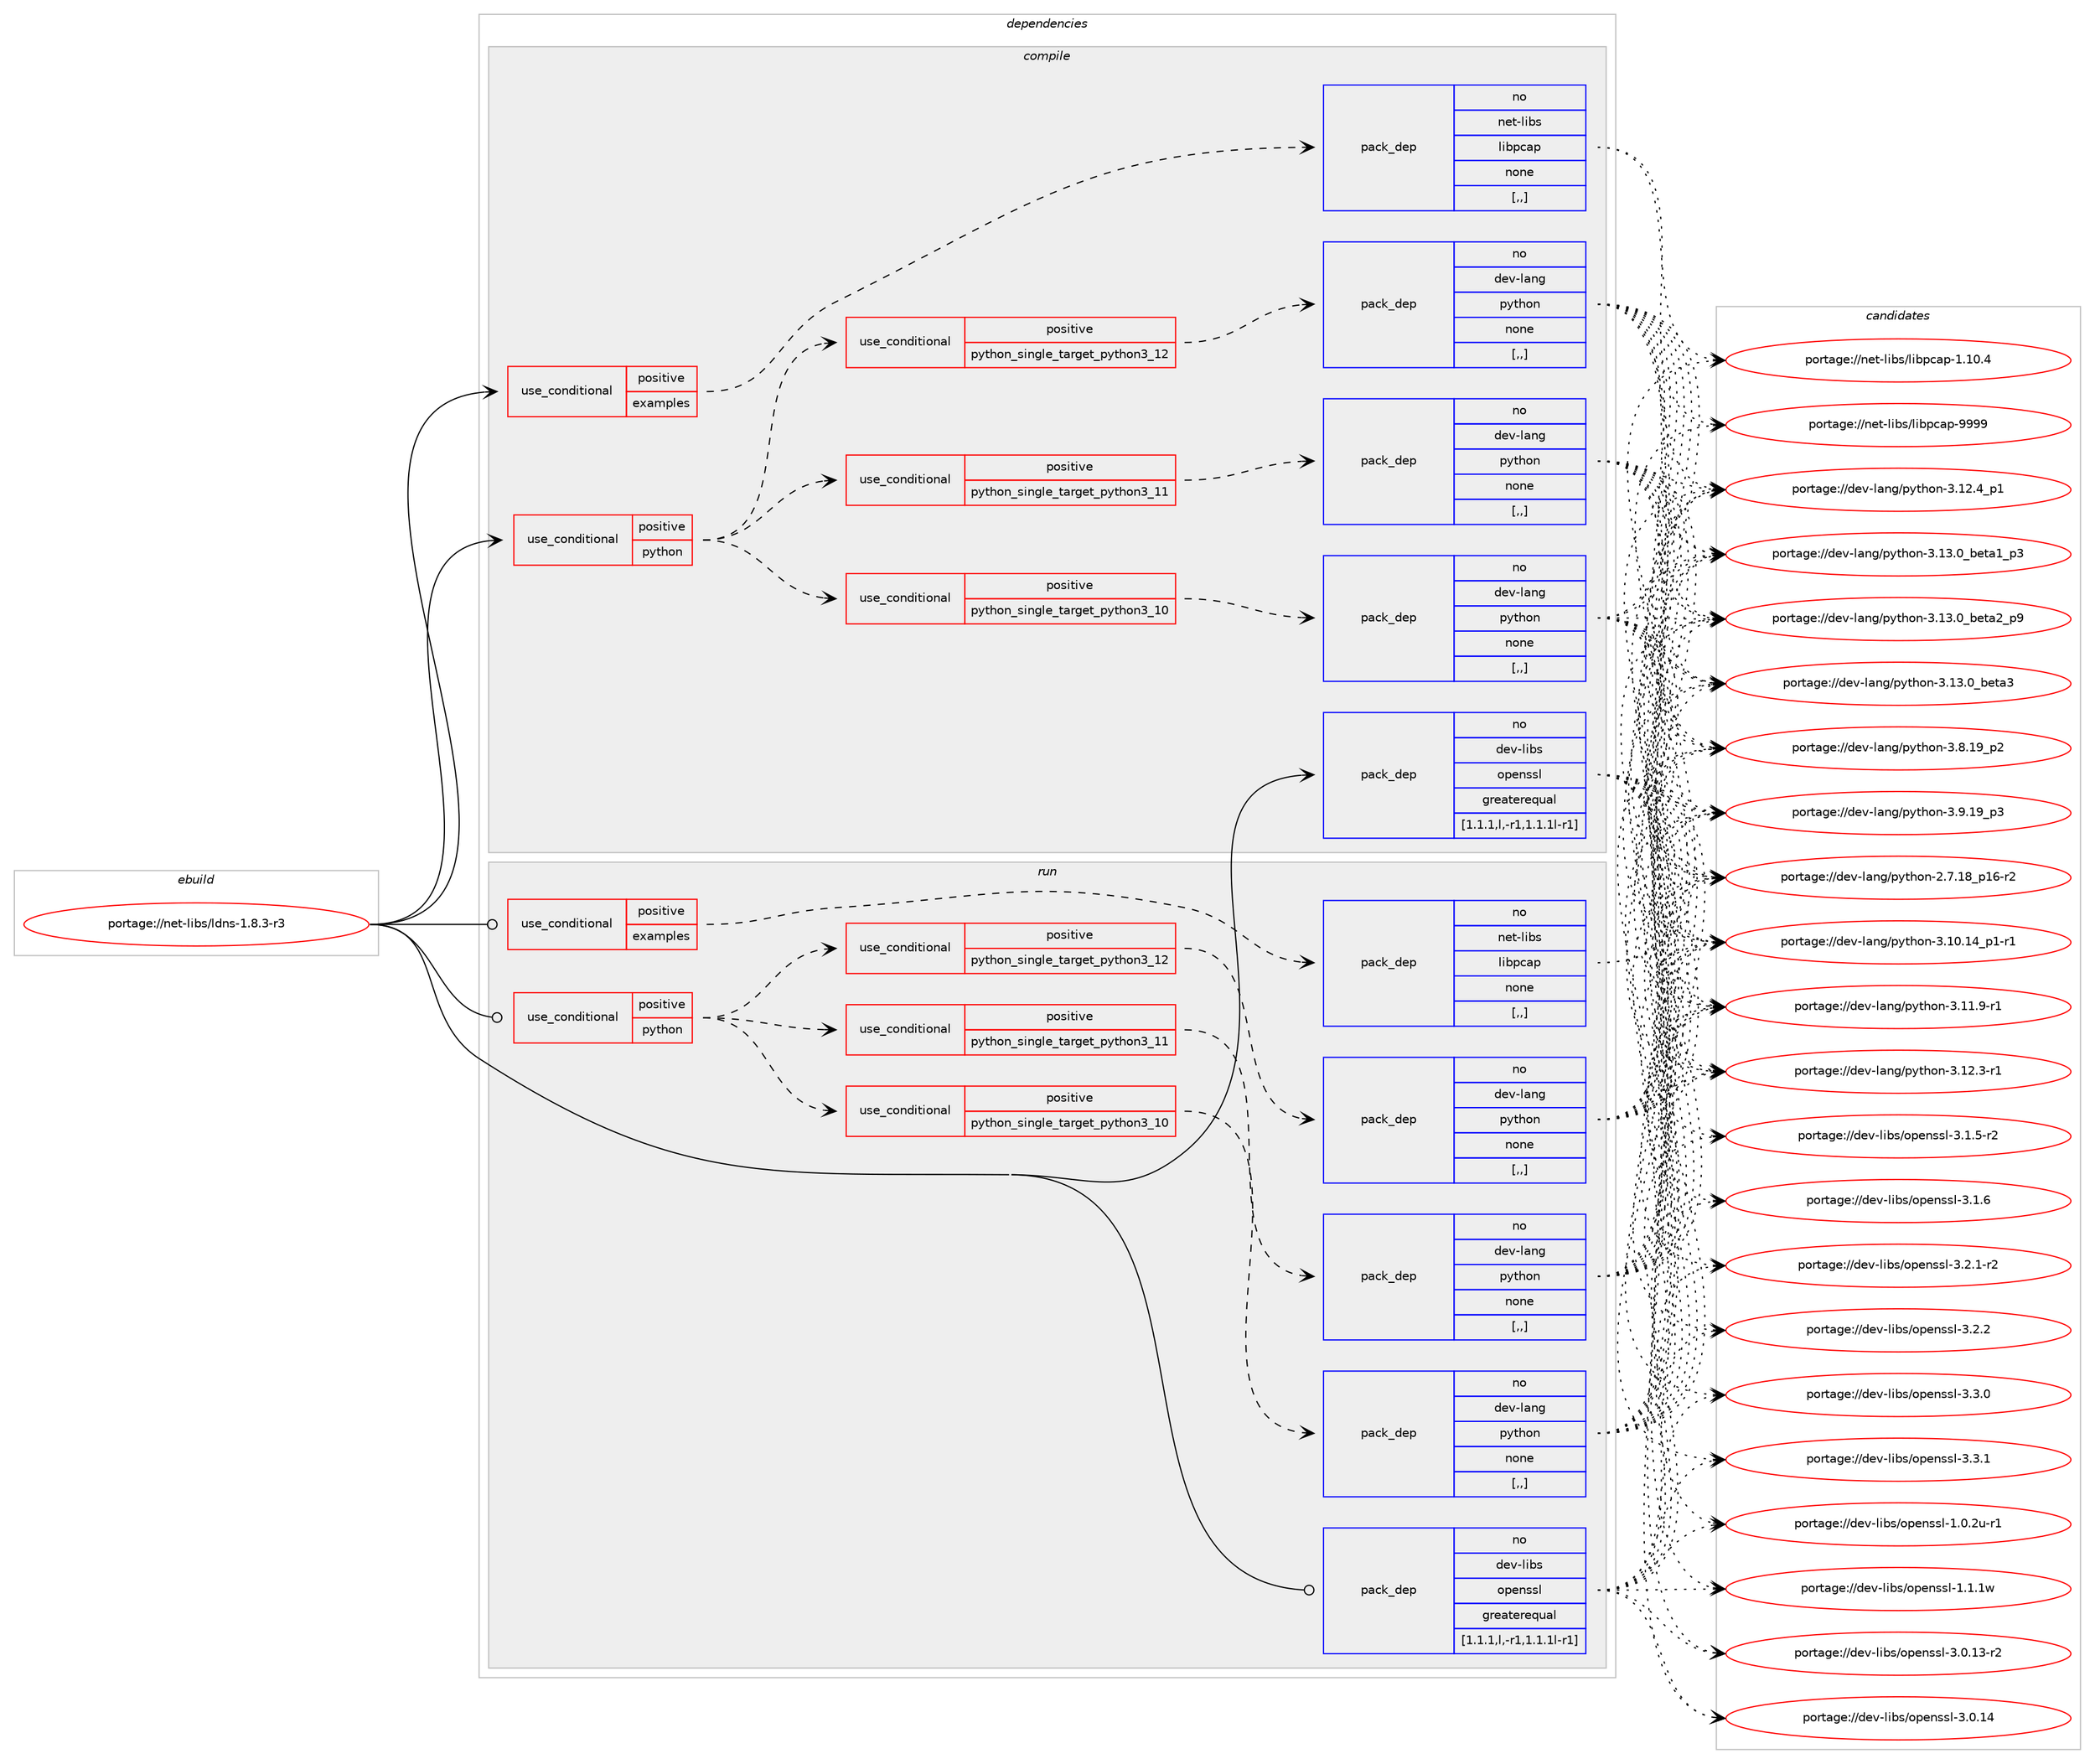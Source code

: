 digraph prolog {

# *************
# Graph options
# *************

newrank=true;
concentrate=true;
compound=true;
graph [rankdir=LR,fontname=Helvetica,fontsize=10,ranksep=1.5];#, ranksep=2.5, nodesep=0.2];
edge  [arrowhead=vee];
node  [fontname=Helvetica,fontsize=10];

# **********
# The ebuild
# **********

subgraph cluster_leftcol {
color=gray;
rank=same;
label=<<i>ebuild</i>>;
id [label="portage://net-libs/ldns-1.8.3-r3", color=red, width=4, href="../net-libs/ldns-1.8.3-r3.svg"];
}

# ****************
# The dependencies
# ****************

subgraph cluster_midcol {
color=gray;
label=<<i>dependencies</i>>;
subgraph cluster_compile {
fillcolor="#eeeeee";
style=filled;
label=<<i>compile</i>>;
subgraph cond91100 {
dependency350149 [label=<<TABLE BORDER="0" CELLBORDER="1" CELLSPACING="0" CELLPADDING="4"><TR><TD ROWSPAN="3" CELLPADDING="10">use_conditional</TD></TR><TR><TD>positive</TD></TR><TR><TD>examples</TD></TR></TABLE>>, shape=none, color=red];
subgraph pack256457 {
dependency350150 [label=<<TABLE BORDER="0" CELLBORDER="1" CELLSPACING="0" CELLPADDING="4" WIDTH="220"><TR><TD ROWSPAN="6" CELLPADDING="30">pack_dep</TD></TR><TR><TD WIDTH="110">no</TD></TR><TR><TD>net-libs</TD></TR><TR><TD>libpcap</TD></TR><TR><TD>none</TD></TR><TR><TD>[,,]</TD></TR></TABLE>>, shape=none, color=blue];
}
dependency350149:e -> dependency350150:w [weight=20,style="dashed",arrowhead="vee"];
}
id:e -> dependency350149:w [weight=20,style="solid",arrowhead="vee"];
subgraph cond91101 {
dependency350151 [label=<<TABLE BORDER="0" CELLBORDER="1" CELLSPACING="0" CELLPADDING="4"><TR><TD ROWSPAN="3" CELLPADDING="10">use_conditional</TD></TR><TR><TD>positive</TD></TR><TR><TD>python</TD></TR></TABLE>>, shape=none, color=red];
subgraph cond91102 {
dependency350152 [label=<<TABLE BORDER="0" CELLBORDER="1" CELLSPACING="0" CELLPADDING="4"><TR><TD ROWSPAN="3" CELLPADDING="10">use_conditional</TD></TR><TR><TD>positive</TD></TR><TR><TD>python_single_target_python3_10</TD></TR></TABLE>>, shape=none, color=red];
subgraph pack256458 {
dependency350153 [label=<<TABLE BORDER="0" CELLBORDER="1" CELLSPACING="0" CELLPADDING="4" WIDTH="220"><TR><TD ROWSPAN="6" CELLPADDING="30">pack_dep</TD></TR><TR><TD WIDTH="110">no</TD></TR><TR><TD>dev-lang</TD></TR><TR><TD>python</TD></TR><TR><TD>none</TD></TR><TR><TD>[,,]</TD></TR></TABLE>>, shape=none, color=blue];
}
dependency350152:e -> dependency350153:w [weight=20,style="dashed",arrowhead="vee"];
}
dependency350151:e -> dependency350152:w [weight=20,style="dashed",arrowhead="vee"];
subgraph cond91103 {
dependency350154 [label=<<TABLE BORDER="0" CELLBORDER="1" CELLSPACING="0" CELLPADDING="4"><TR><TD ROWSPAN="3" CELLPADDING="10">use_conditional</TD></TR><TR><TD>positive</TD></TR><TR><TD>python_single_target_python3_11</TD></TR></TABLE>>, shape=none, color=red];
subgraph pack256459 {
dependency350155 [label=<<TABLE BORDER="0" CELLBORDER="1" CELLSPACING="0" CELLPADDING="4" WIDTH="220"><TR><TD ROWSPAN="6" CELLPADDING="30">pack_dep</TD></TR><TR><TD WIDTH="110">no</TD></TR><TR><TD>dev-lang</TD></TR><TR><TD>python</TD></TR><TR><TD>none</TD></TR><TR><TD>[,,]</TD></TR></TABLE>>, shape=none, color=blue];
}
dependency350154:e -> dependency350155:w [weight=20,style="dashed",arrowhead="vee"];
}
dependency350151:e -> dependency350154:w [weight=20,style="dashed",arrowhead="vee"];
subgraph cond91104 {
dependency350156 [label=<<TABLE BORDER="0" CELLBORDER="1" CELLSPACING="0" CELLPADDING="4"><TR><TD ROWSPAN="3" CELLPADDING="10">use_conditional</TD></TR><TR><TD>positive</TD></TR><TR><TD>python_single_target_python3_12</TD></TR></TABLE>>, shape=none, color=red];
subgraph pack256460 {
dependency350157 [label=<<TABLE BORDER="0" CELLBORDER="1" CELLSPACING="0" CELLPADDING="4" WIDTH="220"><TR><TD ROWSPAN="6" CELLPADDING="30">pack_dep</TD></TR><TR><TD WIDTH="110">no</TD></TR><TR><TD>dev-lang</TD></TR><TR><TD>python</TD></TR><TR><TD>none</TD></TR><TR><TD>[,,]</TD></TR></TABLE>>, shape=none, color=blue];
}
dependency350156:e -> dependency350157:w [weight=20,style="dashed",arrowhead="vee"];
}
dependency350151:e -> dependency350156:w [weight=20,style="dashed",arrowhead="vee"];
}
id:e -> dependency350151:w [weight=20,style="solid",arrowhead="vee"];
subgraph pack256461 {
dependency350158 [label=<<TABLE BORDER="0" CELLBORDER="1" CELLSPACING="0" CELLPADDING="4" WIDTH="220"><TR><TD ROWSPAN="6" CELLPADDING="30">pack_dep</TD></TR><TR><TD WIDTH="110">no</TD></TR><TR><TD>dev-libs</TD></TR><TR><TD>openssl</TD></TR><TR><TD>greaterequal</TD></TR><TR><TD>[1.1.1,l,-r1,1.1.1l-r1]</TD></TR></TABLE>>, shape=none, color=blue];
}
id:e -> dependency350158:w [weight=20,style="solid",arrowhead="vee"];
}
subgraph cluster_compileandrun {
fillcolor="#eeeeee";
style=filled;
label=<<i>compile and run</i>>;
}
subgraph cluster_run {
fillcolor="#eeeeee";
style=filled;
label=<<i>run</i>>;
subgraph cond91105 {
dependency350159 [label=<<TABLE BORDER="0" CELLBORDER="1" CELLSPACING="0" CELLPADDING="4"><TR><TD ROWSPAN="3" CELLPADDING="10">use_conditional</TD></TR><TR><TD>positive</TD></TR><TR><TD>examples</TD></TR></TABLE>>, shape=none, color=red];
subgraph pack256462 {
dependency350160 [label=<<TABLE BORDER="0" CELLBORDER="1" CELLSPACING="0" CELLPADDING="4" WIDTH="220"><TR><TD ROWSPAN="6" CELLPADDING="30">pack_dep</TD></TR><TR><TD WIDTH="110">no</TD></TR><TR><TD>net-libs</TD></TR><TR><TD>libpcap</TD></TR><TR><TD>none</TD></TR><TR><TD>[,,]</TD></TR></TABLE>>, shape=none, color=blue];
}
dependency350159:e -> dependency350160:w [weight=20,style="dashed",arrowhead="vee"];
}
id:e -> dependency350159:w [weight=20,style="solid",arrowhead="odot"];
subgraph cond91106 {
dependency350161 [label=<<TABLE BORDER="0" CELLBORDER="1" CELLSPACING="0" CELLPADDING="4"><TR><TD ROWSPAN="3" CELLPADDING="10">use_conditional</TD></TR><TR><TD>positive</TD></TR><TR><TD>python</TD></TR></TABLE>>, shape=none, color=red];
subgraph cond91107 {
dependency350162 [label=<<TABLE BORDER="0" CELLBORDER="1" CELLSPACING="0" CELLPADDING="4"><TR><TD ROWSPAN="3" CELLPADDING="10">use_conditional</TD></TR><TR><TD>positive</TD></TR><TR><TD>python_single_target_python3_10</TD></TR></TABLE>>, shape=none, color=red];
subgraph pack256463 {
dependency350163 [label=<<TABLE BORDER="0" CELLBORDER="1" CELLSPACING="0" CELLPADDING="4" WIDTH="220"><TR><TD ROWSPAN="6" CELLPADDING="30">pack_dep</TD></TR><TR><TD WIDTH="110">no</TD></TR><TR><TD>dev-lang</TD></TR><TR><TD>python</TD></TR><TR><TD>none</TD></TR><TR><TD>[,,]</TD></TR></TABLE>>, shape=none, color=blue];
}
dependency350162:e -> dependency350163:w [weight=20,style="dashed",arrowhead="vee"];
}
dependency350161:e -> dependency350162:w [weight=20,style="dashed",arrowhead="vee"];
subgraph cond91108 {
dependency350164 [label=<<TABLE BORDER="0" CELLBORDER="1" CELLSPACING="0" CELLPADDING="4"><TR><TD ROWSPAN="3" CELLPADDING="10">use_conditional</TD></TR><TR><TD>positive</TD></TR><TR><TD>python_single_target_python3_11</TD></TR></TABLE>>, shape=none, color=red];
subgraph pack256464 {
dependency350165 [label=<<TABLE BORDER="0" CELLBORDER="1" CELLSPACING="0" CELLPADDING="4" WIDTH="220"><TR><TD ROWSPAN="6" CELLPADDING="30">pack_dep</TD></TR><TR><TD WIDTH="110">no</TD></TR><TR><TD>dev-lang</TD></TR><TR><TD>python</TD></TR><TR><TD>none</TD></TR><TR><TD>[,,]</TD></TR></TABLE>>, shape=none, color=blue];
}
dependency350164:e -> dependency350165:w [weight=20,style="dashed",arrowhead="vee"];
}
dependency350161:e -> dependency350164:w [weight=20,style="dashed",arrowhead="vee"];
subgraph cond91109 {
dependency350166 [label=<<TABLE BORDER="0" CELLBORDER="1" CELLSPACING="0" CELLPADDING="4"><TR><TD ROWSPAN="3" CELLPADDING="10">use_conditional</TD></TR><TR><TD>positive</TD></TR><TR><TD>python_single_target_python3_12</TD></TR></TABLE>>, shape=none, color=red];
subgraph pack256465 {
dependency350167 [label=<<TABLE BORDER="0" CELLBORDER="1" CELLSPACING="0" CELLPADDING="4" WIDTH="220"><TR><TD ROWSPAN="6" CELLPADDING="30">pack_dep</TD></TR><TR><TD WIDTH="110">no</TD></TR><TR><TD>dev-lang</TD></TR><TR><TD>python</TD></TR><TR><TD>none</TD></TR><TR><TD>[,,]</TD></TR></TABLE>>, shape=none, color=blue];
}
dependency350166:e -> dependency350167:w [weight=20,style="dashed",arrowhead="vee"];
}
dependency350161:e -> dependency350166:w [weight=20,style="dashed",arrowhead="vee"];
}
id:e -> dependency350161:w [weight=20,style="solid",arrowhead="odot"];
subgraph pack256466 {
dependency350168 [label=<<TABLE BORDER="0" CELLBORDER="1" CELLSPACING="0" CELLPADDING="4" WIDTH="220"><TR><TD ROWSPAN="6" CELLPADDING="30">pack_dep</TD></TR><TR><TD WIDTH="110">no</TD></TR><TR><TD>dev-libs</TD></TR><TR><TD>openssl</TD></TR><TR><TD>greaterequal</TD></TR><TR><TD>[1.1.1,l,-r1,1.1.1l-r1]</TD></TR></TABLE>>, shape=none, color=blue];
}
id:e -> dependency350168:w [weight=20,style="solid",arrowhead="odot"];
}
}

# **************
# The candidates
# **************

subgraph cluster_choices {
rank=same;
color=gray;
label=<<i>candidates</i>>;

subgraph choice256457 {
color=black;
nodesep=1;
choice11010111645108105981154710810598112999711245494649484652 [label="portage://net-libs/libpcap-1.10.4", color=red, width=4,href="../net-libs/libpcap-1.10.4.svg"];
choice1101011164510810598115471081059811299971124557575757 [label="portage://net-libs/libpcap-9999", color=red, width=4,href="../net-libs/libpcap-9999.svg"];
dependency350150:e -> choice11010111645108105981154710810598112999711245494649484652:w [style=dotted,weight="100"];
dependency350150:e -> choice1101011164510810598115471081059811299971124557575757:w [style=dotted,weight="100"];
}
subgraph choice256458 {
color=black;
nodesep=1;
choice100101118451089711010347112121116104111110455046554649569511249544511450 [label="portage://dev-lang/python-2.7.18_p16-r2", color=red, width=4,href="../dev-lang/python-2.7.18_p16-r2.svg"];
choice100101118451089711010347112121116104111110455146494846495295112494511449 [label="portage://dev-lang/python-3.10.14_p1-r1", color=red, width=4,href="../dev-lang/python-3.10.14_p1-r1.svg"];
choice100101118451089711010347112121116104111110455146494946574511449 [label="portage://dev-lang/python-3.11.9-r1", color=red, width=4,href="../dev-lang/python-3.11.9-r1.svg"];
choice100101118451089711010347112121116104111110455146495046514511449 [label="portage://dev-lang/python-3.12.3-r1", color=red, width=4,href="../dev-lang/python-3.12.3-r1.svg"];
choice100101118451089711010347112121116104111110455146495046529511249 [label="portage://dev-lang/python-3.12.4_p1", color=red, width=4,href="../dev-lang/python-3.12.4_p1.svg"];
choice10010111845108971101034711212111610411111045514649514648959810111697499511251 [label="portage://dev-lang/python-3.13.0_beta1_p3", color=red, width=4,href="../dev-lang/python-3.13.0_beta1_p3.svg"];
choice10010111845108971101034711212111610411111045514649514648959810111697509511257 [label="portage://dev-lang/python-3.13.0_beta2_p9", color=red, width=4,href="../dev-lang/python-3.13.0_beta2_p9.svg"];
choice1001011184510897110103471121211161041111104551464951464895981011169751 [label="portage://dev-lang/python-3.13.0_beta3", color=red, width=4,href="../dev-lang/python-3.13.0_beta3.svg"];
choice100101118451089711010347112121116104111110455146564649579511250 [label="portage://dev-lang/python-3.8.19_p2", color=red, width=4,href="../dev-lang/python-3.8.19_p2.svg"];
choice100101118451089711010347112121116104111110455146574649579511251 [label="portage://dev-lang/python-3.9.19_p3", color=red, width=4,href="../dev-lang/python-3.9.19_p3.svg"];
dependency350153:e -> choice100101118451089711010347112121116104111110455046554649569511249544511450:w [style=dotted,weight="100"];
dependency350153:e -> choice100101118451089711010347112121116104111110455146494846495295112494511449:w [style=dotted,weight="100"];
dependency350153:e -> choice100101118451089711010347112121116104111110455146494946574511449:w [style=dotted,weight="100"];
dependency350153:e -> choice100101118451089711010347112121116104111110455146495046514511449:w [style=dotted,weight="100"];
dependency350153:e -> choice100101118451089711010347112121116104111110455146495046529511249:w [style=dotted,weight="100"];
dependency350153:e -> choice10010111845108971101034711212111610411111045514649514648959810111697499511251:w [style=dotted,weight="100"];
dependency350153:e -> choice10010111845108971101034711212111610411111045514649514648959810111697509511257:w [style=dotted,weight="100"];
dependency350153:e -> choice1001011184510897110103471121211161041111104551464951464895981011169751:w [style=dotted,weight="100"];
dependency350153:e -> choice100101118451089711010347112121116104111110455146564649579511250:w [style=dotted,weight="100"];
dependency350153:e -> choice100101118451089711010347112121116104111110455146574649579511251:w [style=dotted,weight="100"];
}
subgraph choice256459 {
color=black;
nodesep=1;
choice100101118451089711010347112121116104111110455046554649569511249544511450 [label="portage://dev-lang/python-2.7.18_p16-r2", color=red, width=4,href="../dev-lang/python-2.7.18_p16-r2.svg"];
choice100101118451089711010347112121116104111110455146494846495295112494511449 [label="portage://dev-lang/python-3.10.14_p1-r1", color=red, width=4,href="../dev-lang/python-3.10.14_p1-r1.svg"];
choice100101118451089711010347112121116104111110455146494946574511449 [label="portage://dev-lang/python-3.11.9-r1", color=red, width=4,href="../dev-lang/python-3.11.9-r1.svg"];
choice100101118451089711010347112121116104111110455146495046514511449 [label="portage://dev-lang/python-3.12.3-r1", color=red, width=4,href="../dev-lang/python-3.12.3-r1.svg"];
choice100101118451089711010347112121116104111110455146495046529511249 [label="portage://dev-lang/python-3.12.4_p1", color=red, width=4,href="../dev-lang/python-3.12.4_p1.svg"];
choice10010111845108971101034711212111610411111045514649514648959810111697499511251 [label="portage://dev-lang/python-3.13.0_beta1_p3", color=red, width=4,href="../dev-lang/python-3.13.0_beta1_p3.svg"];
choice10010111845108971101034711212111610411111045514649514648959810111697509511257 [label="portage://dev-lang/python-3.13.0_beta2_p9", color=red, width=4,href="../dev-lang/python-3.13.0_beta2_p9.svg"];
choice1001011184510897110103471121211161041111104551464951464895981011169751 [label="portage://dev-lang/python-3.13.0_beta3", color=red, width=4,href="../dev-lang/python-3.13.0_beta3.svg"];
choice100101118451089711010347112121116104111110455146564649579511250 [label="portage://dev-lang/python-3.8.19_p2", color=red, width=4,href="../dev-lang/python-3.8.19_p2.svg"];
choice100101118451089711010347112121116104111110455146574649579511251 [label="portage://dev-lang/python-3.9.19_p3", color=red, width=4,href="../dev-lang/python-3.9.19_p3.svg"];
dependency350155:e -> choice100101118451089711010347112121116104111110455046554649569511249544511450:w [style=dotted,weight="100"];
dependency350155:e -> choice100101118451089711010347112121116104111110455146494846495295112494511449:w [style=dotted,weight="100"];
dependency350155:e -> choice100101118451089711010347112121116104111110455146494946574511449:w [style=dotted,weight="100"];
dependency350155:e -> choice100101118451089711010347112121116104111110455146495046514511449:w [style=dotted,weight="100"];
dependency350155:e -> choice100101118451089711010347112121116104111110455146495046529511249:w [style=dotted,weight="100"];
dependency350155:e -> choice10010111845108971101034711212111610411111045514649514648959810111697499511251:w [style=dotted,weight="100"];
dependency350155:e -> choice10010111845108971101034711212111610411111045514649514648959810111697509511257:w [style=dotted,weight="100"];
dependency350155:e -> choice1001011184510897110103471121211161041111104551464951464895981011169751:w [style=dotted,weight="100"];
dependency350155:e -> choice100101118451089711010347112121116104111110455146564649579511250:w [style=dotted,weight="100"];
dependency350155:e -> choice100101118451089711010347112121116104111110455146574649579511251:w [style=dotted,weight="100"];
}
subgraph choice256460 {
color=black;
nodesep=1;
choice100101118451089711010347112121116104111110455046554649569511249544511450 [label="portage://dev-lang/python-2.7.18_p16-r2", color=red, width=4,href="../dev-lang/python-2.7.18_p16-r2.svg"];
choice100101118451089711010347112121116104111110455146494846495295112494511449 [label="portage://dev-lang/python-3.10.14_p1-r1", color=red, width=4,href="../dev-lang/python-3.10.14_p1-r1.svg"];
choice100101118451089711010347112121116104111110455146494946574511449 [label="portage://dev-lang/python-3.11.9-r1", color=red, width=4,href="../dev-lang/python-3.11.9-r1.svg"];
choice100101118451089711010347112121116104111110455146495046514511449 [label="portage://dev-lang/python-3.12.3-r1", color=red, width=4,href="../dev-lang/python-3.12.3-r1.svg"];
choice100101118451089711010347112121116104111110455146495046529511249 [label="portage://dev-lang/python-3.12.4_p1", color=red, width=4,href="../dev-lang/python-3.12.4_p1.svg"];
choice10010111845108971101034711212111610411111045514649514648959810111697499511251 [label="portage://dev-lang/python-3.13.0_beta1_p3", color=red, width=4,href="../dev-lang/python-3.13.0_beta1_p3.svg"];
choice10010111845108971101034711212111610411111045514649514648959810111697509511257 [label="portage://dev-lang/python-3.13.0_beta2_p9", color=red, width=4,href="../dev-lang/python-3.13.0_beta2_p9.svg"];
choice1001011184510897110103471121211161041111104551464951464895981011169751 [label="portage://dev-lang/python-3.13.0_beta3", color=red, width=4,href="../dev-lang/python-3.13.0_beta3.svg"];
choice100101118451089711010347112121116104111110455146564649579511250 [label="portage://dev-lang/python-3.8.19_p2", color=red, width=4,href="../dev-lang/python-3.8.19_p2.svg"];
choice100101118451089711010347112121116104111110455146574649579511251 [label="portage://dev-lang/python-3.9.19_p3", color=red, width=4,href="../dev-lang/python-3.9.19_p3.svg"];
dependency350157:e -> choice100101118451089711010347112121116104111110455046554649569511249544511450:w [style=dotted,weight="100"];
dependency350157:e -> choice100101118451089711010347112121116104111110455146494846495295112494511449:w [style=dotted,weight="100"];
dependency350157:e -> choice100101118451089711010347112121116104111110455146494946574511449:w [style=dotted,weight="100"];
dependency350157:e -> choice100101118451089711010347112121116104111110455146495046514511449:w [style=dotted,weight="100"];
dependency350157:e -> choice100101118451089711010347112121116104111110455146495046529511249:w [style=dotted,weight="100"];
dependency350157:e -> choice10010111845108971101034711212111610411111045514649514648959810111697499511251:w [style=dotted,weight="100"];
dependency350157:e -> choice10010111845108971101034711212111610411111045514649514648959810111697509511257:w [style=dotted,weight="100"];
dependency350157:e -> choice1001011184510897110103471121211161041111104551464951464895981011169751:w [style=dotted,weight="100"];
dependency350157:e -> choice100101118451089711010347112121116104111110455146564649579511250:w [style=dotted,weight="100"];
dependency350157:e -> choice100101118451089711010347112121116104111110455146574649579511251:w [style=dotted,weight="100"];
}
subgraph choice256461 {
color=black;
nodesep=1;
choice1001011184510810598115471111121011101151151084549464846501174511449 [label="portage://dev-libs/openssl-1.0.2u-r1", color=red, width=4,href="../dev-libs/openssl-1.0.2u-r1.svg"];
choice100101118451081059811547111112101110115115108454946494649119 [label="portage://dev-libs/openssl-1.1.1w", color=red, width=4,href="../dev-libs/openssl-1.1.1w.svg"];
choice100101118451081059811547111112101110115115108455146484649514511450 [label="portage://dev-libs/openssl-3.0.13-r2", color=red, width=4,href="../dev-libs/openssl-3.0.13-r2.svg"];
choice10010111845108105981154711111210111011511510845514648464952 [label="portage://dev-libs/openssl-3.0.14", color=red, width=4,href="../dev-libs/openssl-3.0.14.svg"];
choice1001011184510810598115471111121011101151151084551464946534511450 [label="portage://dev-libs/openssl-3.1.5-r2", color=red, width=4,href="../dev-libs/openssl-3.1.5-r2.svg"];
choice100101118451081059811547111112101110115115108455146494654 [label="portage://dev-libs/openssl-3.1.6", color=red, width=4,href="../dev-libs/openssl-3.1.6.svg"];
choice1001011184510810598115471111121011101151151084551465046494511450 [label="portage://dev-libs/openssl-3.2.1-r2", color=red, width=4,href="../dev-libs/openssl-3.2.1-r2.svg"];
choice100101118451081059811547111112101110115115108455146504650 [label="portage://dev-libs/openssl-3.2.2", color=red, width=4,href="../dev-libs/openssl-3.2.2.svg"];
choice100101118451081059811547111112101110115115108455146514648 [label="portage://dev-libs/openssl-3.3.0", color=red, width=4,href="../dev-libs/openssl-3.3.0.svg"];
choice100101118451081059811547111112101110115115108455146514649 [label="portage://dev-libs/openssl-3.3.1", color=red, width=4,href="../dev-libs/openssl-3.3.1.svg"];
dependency350158:e -> choice1001011184510810598115471111121011101151151084549464846501174511449:w [style=dotted,weight="100"];
dependency350158:e -> choice100101118451081059811547111112101110115115108454946494649119:w [style=dotted,weight="100"];
dependency350158:e -> choice100101118451081059811547111112101110115115108455146484649514511450:w [style=dotted,weight="100"];
dependency350158:e -> choice10010111845108105981154711111210111011511510845514648464952:w [style=dotted,weight="100"];
dependency350158:e -> choice1001011184510810598115471111121011101151151084551464946534511450:w [style=dotted,weight="100"];
dependency350158:e -> choice100101118451081059811547111112101110115115108455146494654:w [style=dotted,weight="100"];
dependency350158:e -> choice1001011184510810598115471111121011101151151084551465046494511450:w [style=dotted,weight="100"];
dependency350158:e -> choice100101118451081059811547111112101110115115108455146504650:w [style=dotted,weight="100"];
dependency350158:e -> choice100101118451081059811547111112101110115115108455146514648:w [style=dotted,weight="100"];
dependency350158:e -> choice100101118451081059811547111112101110115115108455146514649:w [style=dotted,weight="100"];
}
subgraph choice256462 {
color=black;
nodesep=1;
choice11010111645108105981154710810598112999711245494649484652 [label="portage://net-libs/libpcap-1.10.4", color=red, width=4,href="../net-libs/libpcap-1.10.4.svg"];
choice1101011164510810598115471081059811299971124557575757 [label="portage://net-libs/libpcap-9999", color=red, width=4,href="../net-libs/libpcap-9999.svg"];
dependency350160:e -> choice11010111645108105981154710810598112999711245494649484652:w [style=dotted,weight="100"];
dependency350160:e -> choice1101011164510810598115471081059811299971124557575757:w [style=dotted,weight="100"];
}
subgraph choice256463 {
color=black;
nodesep=1;
choice100101118451089711010347112121116104111110455046554649569511249544511450 [label="portage://dev-lang/python-2.7.18_p16-r2", color=red, width=4,href="../dev-lang/python-2.7.18_p16-r2.svg"];
choice100101118451089711010347112121116104111110455146494846495295112494511449 [label="portage://dev-lang/python-3.10.14_p1-r1", color=red, width=4,href="../dev-lang/python-3.10.14_p1-r1.svg"];
choice100101118451089711010347112121116104111110455146494946574511449 [label="portage://dev-lang/python-3.11.9-r1", color=red, width=4,href="../dev-lang/python-3.11.9-r1.svg"];
choice100101118451089711010347112121116104111110455146495046514511449 [label="portage://dev-lang/python-3.12.3-r1", color=red, width=4,href="../dev-lang/python-3.12.3-r1.svg"];
choice100101118451089711010347112121116104111110455146495046529511249 [label="portage://dev-lang/python-3.12.4_p1", color=red, width=4,href="../dev-lang/python-3.12.4_p1.svg"];
choice10010111845108971101034711212111610411111045514649514648959810111697499511251 [label="portage://dev-lang/python-3.13.0_beta1_p3", color=red, width=4,href="../dev-lang/python-3.13.0_beta1_p3.svg"];
choice10010111845108971101034711212111610411111045514649514648959810111697509511257 [label="portage://dev-lang/python-3.13.0_beta2_p9", color=red, width=4,href="../dev-lang/python-3.13.0_beta2_p9.svg"];
choice1001011184510897110103471121211161041111104551464951464895981011169751 [label="portage://dev-lang/python-3.13.0_beta3", color=red, width=4,href="../dev-lang/python-3.13.0_beta3.svg"];
choice100101118451089711010347112121116104111110455146564649579511250 [label="portage://dev-lang/python-3.8.19_p2", color=red, width=4,href="../dev-lang/python-3.8.19_p2.svg"];
choice100101118451089711010347112121116104111110455146574649579511251 [label="portage://dev-lang/python-3.9.19_p3", color=red, width=4,href="../dev-lang/python-3.9.19_p3.svg"];
dependency350163:e -> choice100101118451089711010347112121116104111110455046554649569511249544511450:w [style=dotted,weight="100"];
dependency350163:e -> choice100101118451089711010347112121116104111110455146494846495295112494511449:w [style=dotted,weight="100"];
dependency350163:e -> choice100101118451089711010347112121116104111110455146494946574511449:w [style=dotted,weight="100"];
dependency350163:e -> choice100101118451089711010347112121116104111110455146495046514511449:w [style=dotted,weight="100"];
dependency350163:e -> choice100101118451089711010347112121116104111110455146495046529511249:w [style=dotted,weight="100"];
dependency350163:e -> choice10010111845108971101034711212111610411111045514649514648959810111697499511251:w [style=dotted,weight="100"];
dependency350163:e -> choice10010111845108971101034711212111610411111045514649514648959810111697509511257:w [style=dotted,weight="100"];
dependency350163:e -> choice1001011184510897110103471121211161041111104551464951464895981011169751:w [style=dotted,weight="100"];
dependency350163:e -> choice100101118451089711010347112121116104111110455146564649579511250:w [style=dotted,weight="100"];
dependency350163:e -> choice100101118451089711010347112121116104111110455146574649579511251:w [style=dotted,weight="100"];
}
subgraph choice256464 {
color=black;
nodesep=1;
choice100101118451089711010347112121116104111110455046554649569511249544511450 [label="portage://dev-lang/python-2.7.18_p16-r2", color=red, width=4,href="../dev-lang/python-2.7.18_p16-r2.svg"];
choice100101118451089711010347112121116104111110455146494846495295112494511449 [label="portage://dev-lang/python-3.10.14_p1-r1", color=red, width=4,href="../dev-lang/python-3.10.14_p1-r1.svg"];
choice100101118451089711010347112121116104111110455146494946574511449 [label="portage://dev-lang/python-3.11.9-r1", color=red, width=4,href="../dev-lang/python-3.11.9-r1.svg"];
choice100101118451089711010347112121116104111110455146495046514511449 [label="portage://dev-lang/python-3.12.3-r1", color=red, width=4,href="../dev-lang/python-3.12.3-r1.svg"];
choice100101118451089711010347112121116104111110455146495046529511249 [label="portage://dev-lang/python-3.12.4_p1", color=red, width=4,href="../dev-lang/python-3.12.4_p1.svg"];
choice10010111845108971101034711212111610411111045514649514648959810111697499511251 [label="portage://dev-lang/python-3.13.0_beta1_p3", color=red, width=4,href="../dev-lang/python-3.13.0_beta1_p3.svg"];
choice10010111845108971101034711212111610411111045514649514648959810111697509511257 [label="portage://dev-lang/python-3.13.0_beta2_p9", color=red, width=4,href="../dev-lang/python-3.13.0_beta2_p9.svg"];
choice1001011184510897110103471121211161041111104551464951464895981011169751 [label="portage://dev-lang/python-3.13.0_beta3", color=red, width=4,href="../dev-lang/python-3.13.0_beta3.svg"];
choice100101118451089711010347112121116104111110455146564649579511250 [label="portage://dev-lang/python-3.8.19_p2", color=red, width=4,href="../dev-lang/python-3.8.19_p2.svg"];
choice100101118451089711010347112121116104111110455146574649579511251 [label="portage://dev-lang/python-3.9.19_p3", color=red, width=4,href="../dev-lang/python-3.9.19_p3.svg"];
dependency350165:e -> choice100101118451089711010347112121116104111110455046554649569511249544511450:w [style=dotted,weight="100"];
dependency350165:e -> choice100101118451089711010347112121116104111110455146494846495295112494511449:w [style=dotted,weight="100"];
dependency350165:e -> choice100101118451089711010347112121116104111110455146494946574511449:w [style=dotted,weight="100"];
dependency350165:e -> choice100101118451089711010347112121116104111110455146495046514511449:w [style=dotted,weight="100"];
dependency350165:e -> choice100101118451089711010347112121116104111110455146495046529511249:w [style=dotted,weight="100"];
dependency350165:e -> choice10010111845108971101034711212111610411111045514649514648959810111697499511251:w [style=dotted,weight="100"];
dependency350165:e -> choice10010111845108971101034711212111610411111045514649514648959810111697509511257:w [style=dotted,weight="100"];
dependency350165:e -> choice1001011184510897110103471121211161041111104551464951464895981011169751:w [style=dotted,weight="100"];
dependency350165:e -> choice100101118451089711010347112121116104111110455146564649579511250:w [style=dotted,weight="100"];
dependency350165:e -> choice100101118451089711010347112121116104111110455146574649579511251:w [style=dotted,weight="100"];
}
subgraph choice256465 {
color=black;
nodesep=1;
choice100101118451089711010347112121116104111110455046554649569511249544511450 [label="portage://dev-lang/python-2.7.18_p16-r2", color=red, width=4,href="../dev-lang/python-2.7.18_p16-r2.svg"];
choice100101118451089711010347112121116104111110455146494846495295112494511449 [label="portage://dev-lang/python-3.10.14_p1-r1", color=red, width=4,href="../dev-lang/python-3.10.14_p1-r1.svg"];
choice100101118451089711010347112121116104111110455146494946574511449 [label="portage://dev-lang/python-3.11.9-r1", color=red, width=4,href="../dev-lang/python-3.11.9-r1.svg"];
choice100101118451089711010347112121116104111110455146495046514511449 [label="portage://dev-lang/python-3.12.3-r1", color=red, width=4,href="../dev-lang/python-3.12.3-r1.svg"];
choice100101118451089711010347112121116104111110455146495046529511249 [label="portage://dev-lang/python-3.12.4_p1", color=red, width=4,href="../dev-lang/python-3.12.4_p1.svg"];
choice10010111845108971101034711212111610411111045514649514648959810111697499511251 [label="portage://dev-lang/python-3.13.0_beta1_p3", color=red, width=4,href="../dev-lang/python-3.13.0_beta1_p3.svg"];
choice10010111845108971101034711212111610411111045514649514648959810111697509511257 [label="portage://dev-lang/python-3.13.0_beta2_p9", color=red, width=4,href="../dev-lang/python-3.13.0_beta2_p9.svg"];
choice1001011184510897110103471121211161041111104551464951464895981011169751 [label="portage://dev-lang/python-3.13.0_beta3", color=red, width=4,href="../dev-lang/python-3.13.0_beta3.svg"];
choice100101118451089711010347112121116104111110455146564649579511250 [label="portage://dev-lang/python-3.8.19_p2", color=red, width=4,href="../dev-lang/python-3.8.19_p2.svg"];
choice100101118451089711010347112121116104111110455146574649579511251 [label="portage://dev-lang/python-3.9.19_p3", color=red, width=4,href="../dev-lang/python-3.9.19_p3.svg"];
dependency350167:e -> choice100101118451089711010347112121116104111110455046554649569511249544511450:w [style=dotted,weight="100"];
dependency350167:e -> choice100101118451089711010347112121116104111110455146494846495295112494511449:w [style=dotted,weight="100"];
dependency350167:e -> choice100101118451089711010347112121116104111110455146494946574511449:w [style=dotted,weight="100"];
dependency350167:e -> choice100101118451089711010347112121116104111110455146495046514511449:w [style=dotted,weight="100"];
dependency350167:e -> choice100101118451089711010347112121116104111110455146495046529511249:w [style=dotted,weight="100"];
dependency350167:e -> choice10010111845108971101034711212111610411111045514649514648959810111697499511251:w [style=dotted,weight="100"];
dependency350167:e -> choice10010111845108971101034711212111610411111045514649514648959810111697509511257:w [style=dotted,weight="100"];
dependency350167:e -> choice1001011184510897110103471121211161041111104551464951464895981011169751:w [style=dotted,weight="100"];
dependency350167:e -> choice100101118451089711010347112121116104111110455146564649579511250:w [style=dotted,weight="100"];
dependency350167:e -> choice100101118451089711010347112121116104111110455146574649579511251:w [style=dotted,weight="100"];
}
subgraph choice256466 {
color=black;
nodesep=1;
choice1001011184510810598115471111121011101151151084549464846501174511449 [label="portage://dev-libs/openssl-1.0.2u-r1", color=red, width=4,href="../dev-libs/openssl-1.0.2u-r1.svg"];
choice100101118451081059811547111112101110115115108454946494649119 [label="portage://dev-libs/openssl-1.1.1w", color=red, width=4,href="../dev-libs/openssl-1.1.1w.svg"];
choice100101118451081059811547111112101110115115108455146484649514511450 [label="portage://dev-libs/openssl-3.0.13-r2", color=red, width=4,href="../dev-libs/openssl-3.0.13-r2.svg"];
choice10010111845108105981154711111210111011511510845514648464952 [label="portage://dev-libs/openssl-3.0.14", color=red, width=4,href="../dev-libs/openssl-3.0.14.svg"];
choice1001011184510810598115471111121011101151151084551464946534511450 [label="portage://dev-libs/openssl-3.1.5-r2", color=red, width=4,href="../dev-libs/openssl-3.1.5-r2.svg"];
choice100101118451081059811547111112101110115115108455146494654 [label="portage://dev-libs/openssl-3.1.6", color=red, width=4,href="../dev-libs/openssl-3.1.6.svg"];
choice1001011184510810598115471111121011101151151084551465046494511450 [label="portage://dev-libs/openssl-3.2.1-r2", color=red, width=4,href="../dev-libs/openssl-3.2.1-r2.svg"];
choice100101118451081059811547111112101110115115108455146504650 [label="portage://dev-libs/openssl-3.2.2", color=red, width=4,href="../dev-libs/openssl-3.2.2.svg"];
choice100101118451081059811547111112101110115115108455146514648 [label="portage://dev-libs/openssl-3.3.0", color=red, width=4,href="../dev-libs/openssl-3.3.0.svg"];
choice100101118451081059811547111112101110115115108455146514649 [label="portage://dev-libs/openssl-3.3.1", color=red, width=4,href="../dev-libs/openssl-3.3.1.svg"];
dependency350168:e -> choice1001011184510810598115471111121011101151151084549464846501174511449:w [style=dotted,weight="100"];
dependency350168:e -> choice100101118451081059811547111112101110115115108454946494649119:w [style=dotted,weight="100"];
dependency350168:e -> choice100101118451081059811547111112101110115115108455146484649514511450:w [style=dotted,weight="100"];
dependency350168:e -> choice10010111845108105981154711111210111011511510845514648464952:w [style=dotted,weight="100"];
dependency350168:e -> choice1001011184510810598115471111121011101151151084551464946534511450:w [style=dotted,weight="100"];
dependency350168:e -> choice100101118451081059811547111112101110115115108455146494654:w [style=dotted,weight="100"];
dependency350168:e -> choice1001011184510810598115471111121011101151151084551465046494511450:w [style=dotted,weight="100"];
dependency350168:e -> choice100101118451081059811547111112101110115115108455146504650:w [style=dotted,weight="100"];
dependency350168:e -> choice100101118451081059811547111112101110115115108455146514648:w [style=dotted,weight="100"];
dependency350168:e -> choice100101118451081059811547111112101110115115108455146514649:w [style=dotted,weight="100"];
}
}

}
